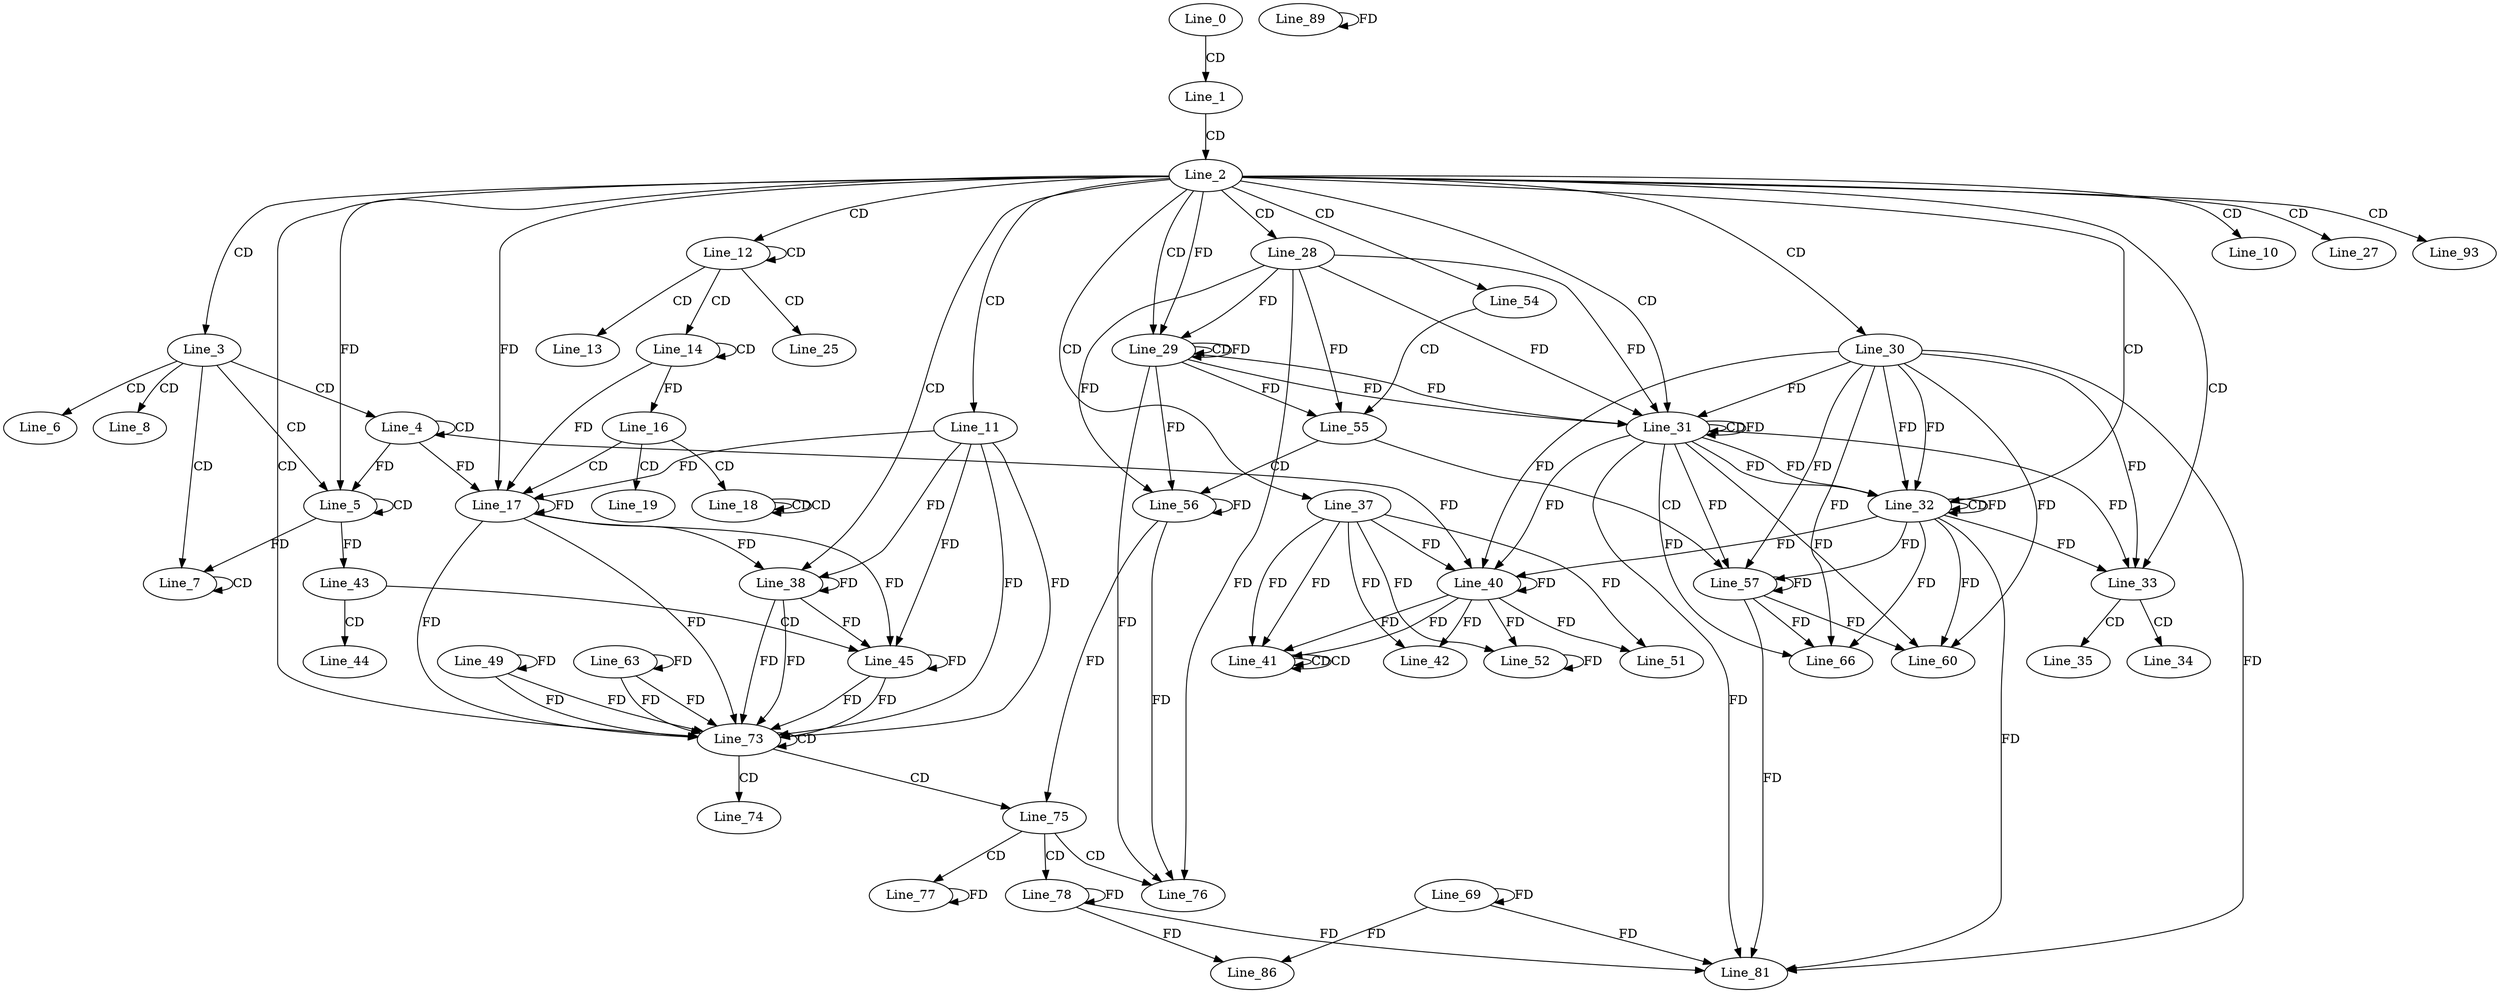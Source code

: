 digraph G {
  Line_0;
  Line_1;
  Line_2;
  Line_3;
  Line_4;
  Line_4;
  Line_5;
  Line_5;
  Line_5;
  Line_6;
  Line_7;
  Line_7;
  Line_8;
  Line_10;
  Line_11;
  Line_12;
  Line_12;
  Line_13;
  Line_14;
  Line_14;
  Line_16;
  Line_17;
  Line_17;
  Line_17;
  Line_18;
  Line_18;
  Line_18;
  Line_19;
  Line_25;
  Line_27;
  Line_28;
  Line_29;
  Line_29;
  Line_29;
  Line_30;
  Line_31;
  Line_31;
  Line_31;
  Line_32;
  Line_32;
  Line_32;
  Line_33;
  Line_34;
  Line_35;
  Line_37;
  Line_38;
  Line_40;
  Line_40;
  Line_40;
  Line_41;
  Line_41;
  Line_41;
  Line_42;
  Line_43;
  Line_44;
  Line_45;
  Line_49;
  Line_51;
  Line_52;
  Line_54;
  Line_55;
  Line_56;
  Line_57;
  Line_60;
  Line_63;
  Line_66;
  Line_69;
  Line_73;
  Line_73;
  Line_74;
  Line_75;
  Line_76;
  Line_77;
  Line_78;
  Line_81;
  Line_86;
  Line_89;
  Line_93;
  Line_0 -> Line_1 [ label="CD" ];
  Line_1 -> Line_2 [ label="CD" ];
  Line_2 -> Line_3 [ label="CD" ];
  Line_3 -> Line_4 [ label="CD" ];
  Line_4 -> Line_4 [ label="CD" ];
  Line_3 -> Line_5 [ label="CD" ];
  Line_5 -> Line_5 [ label="CD" ];
  Line_2 -> Line_5 [ label="FD" ];
  Line_4 -> Line_5 [ label="FD" ];
  Line_3 -> Line_6 [ label="CD" ];
  Line_3 -> Line_7 [ label="CD" ];
  Line_5 -> Line_7 [ label="FD" ];
  Line_7 -> Line_7 [ label="CD" ];
  Line_3 -> Line_8 [ label="CD" ];
  Line_2 -> Line_10 [ label="CD" ];
  Line_2 -> Line_11 [ label="CD" ];
  Line_2 -> Line_12 [ label="CD" ];
  Line_12 -> Line_12 [ label="CD" ];
  Line_12 -> Line_13 [ label="CD" ];
  Line_12 -> Line_14 [ label="CD" ];
  Line_14 -> Line_14 [ label="CD" ];
  Line_14 -> Line_16 [ label="FD" ];
  Line_16 -> Line_17 [ label="CD" ];
  Line_11 -> Line_17 [ label="FD" ];
  Line_17 -> Line_17 [ label="FD" ];
  Line_14 -> Line_17 [ label="FD" ];
  Line_2 -> Line_17 [ label="FD" ];
  Line_4 -> Line_17 [ label="FD" ];
  Line_16 -> Line_18 [ label="CD" ];
  Line_18 -> Line_18 [ label="CD" ];
  Line_18 -> Line_18 [ label="CD" ];
  Line_16 -> Line_19 [ label="CD" ];
  Line_12 -> Line_25 [ label="CD" ];
  Line_2 -> Line_27 [ label="CD" ];
  Line_2 -> Line_28 [ label="CD" ];
  Line_2 -> Line_29 [ label="CD" ];
  Line_29 -> Line_29 [ label="CD" ];
  Line_28 -> Line_29 [ label="FD" ];
  Line_29 -> Line_29 [ label="FD" ];
  Line_2 -> Line_29 [ label="FD" ];
  Line_2 -> Line_30 [ label="CD" ];
  Line_2 -> Line_31 [ label="CD" ];
  Line_28 -> Line_31 [ label="FD" ];
  Line_29 -> Line_31 [ label="FD" ];
  Line_31 -> Line_31 [ label="CD" ];
  Line_30 -> Line_31 [ label="FD" ];
  Line_31 -> Line_31 [ label="FD" ];
  Line_28 -> Line_31 [ label="FD" ];
  Line_29 -> Line_31 [ label="FD" ];
  Line_2 -> Line_32 [ label="CD" ];
  Line_30 -> Line_32 [ label="FD" ];
  Line_31 -> Line_32 [ label="FD" ];
  Line_32 -> Line_32 [ label="CD" ];
  Line_30 -> Line_32 [ label="FD" ];
  Line_31 -> Line_32 [ label="FD" ];
  Line_32 -> Line_32 [ label="FD" ];
  Line_2 -> Line_33 [ label="CD" ];
  Line_30 -> Line_33 [ label="FD" ];
  Line_31 -> Line_33 [ label="FD" ];
  Line_32 -> Line_33 [ label="FD" ];
  Line_33 -> Line_34 [ label="CD" ];
  Line_33 -> Line_35 [ label="CD" ];
  Line_2 -> Line_37 [ label="CD" ];
  Line_2 -> Line_38 [ label="CD" ];
  Line_11 -> Line_38 [ label="FD" ];
  Line_17 -> Line_38 [ label="FD" ];
  Line_38 -> Line_38 [ label="FD" ];
  Line_37 -> Line_40 [ label="FD" ];
  Line_40 -> Line_40 [ label="FD" ];
  Line_30 -> Line_40 [ label="FD" ];
  Line_31 -> Line_40 [ label="FD" ];
  Line_32 -> Line_40 [ label="FD" ];
  Line_4 -> Line_40 [ label="FD" ];
  Line_41 -> Line_41 [ label="CD" ];
  Line_37 -> Line_41 [ label="FD" ];
  Line_40 -> Line_41 [ label="FD" ];
  Line_41 -> Line_41 [ label="CD" ];
  Line_37 -> Line_41 [ label="FD" ];
  Line_40 -> Line_41 [ label="FD" ];
  Line_37 -> Line_42 [ label="FD" ];
  Line_40 -> Line_42 [ label="FD" ];
  Line_5 -> Line_43 [ label="FD" ];
  Line_43 -> Line_44 [ label="CD" ];
  Line_43 -> Line_45 [ label="CD" ];
  Line_11 -> Line_45 [ label="FD" ];
  Line_17 -> Line_45 [ label="FD" ];
  Line_38 -> Line_45 [ label="FD" ];
  Line_45 -> Line_45 [ label="FD" ];
  Line_49 -> Line_49 [ label="FD" ];
  Line_37 -> Line_51 [ label="FD" ];
  Line_40 -> Line_51 [ label="FD" ];
  Line_37 -> Line_52 [ label="FD" ];
  Line_40 -> Line_52 [ label="FD" ];
  Line_52 -> Line_52 [ label="FD" ];
  Line_2 -> Line_54 [ label="CD" ];
  Line_54 -> Line_55 [ label="CD" ];
  Line_28 -> Line_55 [ label="FD" ];
  Line_29 -> Line_55 [ label="FD" ];
  Line_55 -> Line_56 [ label="CD" ];
  Line_28 -> Line_56 [ label="FD" ];
  Line_29 -> Line_56 [ label="FD" ];
  Line_56 -> Line_56 [ label="FD" ];
  Line_55 -> Line_57 [ label="CD" ];
  Line_30 -> Line_57 [ label="FD" ];
  Line_31 -> Line_57 [ label="FD" ];
  Line_32 -> Line_57 [ label="FD" ];
  Line_57 -> Line_57 [ label="FD" ];
  Line_30 -> Line_60 [ label="FD" ];
  Line_31 -> Line_60 [ label="FD" ];
  Line_32 -> Line_60 [ label="FD" ];
  Line_57 -> Line_60 [ label="FD" ];
  Line_63 -> Line_63 [ label="FD" ];
  Line_30 -> Line_66 [ label="FD" ];
  Line_31 -> Line_66 [ label="FD" ];
  Line_32 -> Line_66 [ label="FD" ];
  Line_57 -> Line_66 [ label="FD" ];
  Line_69 -> Line_69 [ label="FD" ];
  Line_2 -> Line_73 [ label="CD" ];
  Line_11 -> Line_73 [ label="FD" ];
  Line_17 -> Line_73 [ label="FD" ];
  Line_38 -> Line_73 [ label="FD" ];
  Line_45 -> Line_73 [ label="FD" ];
  Line_49 -> Line_73 [ label="FD" ];
  Line_63 -> Line_73 [ label="FD" ];
  Line_73 -> Line_73 [ label="CD" ];
  Line_11 -> Line_73 [ label="FD" ];
  Line_17 -> Line_73 [ label="FD" ];
  Line_38 -> Line_73 [ label="FD" ];
  Line_45 -> Line_73 [ label="FD" ];
  Line_49 -> Line_73 [ label="FD" ];
  Line_63 -> Line_73 [ label="FD" ];
  Line_73 -> Line_74 [ label="CD" ];
  Line_73 -> Line_75 [ label="CD" ];
  Line_56 -> Line_75 [ label="FD" ];
  Line_75 -> Line_76 [ label="CD" ];
  Line_28 -> Line_76 [ label="FD" ];
  Line_29 -> Line_76 [ label="FD" ];
  Line_56 -> Line_76 [ label="FD" ];
  Line_75 -> Line_77 [ label="CD" ];
  Line_77 -> Line_77 [ label="FD" ];
  Line_75 -> Line_78 [ label="CD" ];
  Line_78 -> Line_78 [ label="FD" ];
  Line_30 -> Line_81 [ label="FD" ];
  Line_31 -> Line_81 [ label="FD" ];
  Line_32 -> Line_81 [ label="FD" ];
  Line_57 -> Line_81 [ label="FD" ];
  Line_69 -> Line_81 [ label="FD" ];
  Line_78 -> Line_81 [ label="FD" ];
  Line_69 -> Line_86 [ label="FD" ];
  Line_78 -> Line_86 [ label="FD" ];
  Line_89 -> Line_89 [ label="FD" ];
  Line_2 -> Line_93 [ label="CD" ];
}
